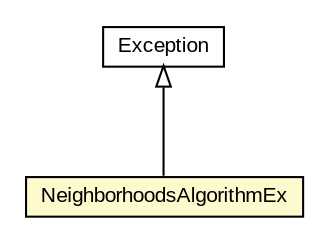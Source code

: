 #!/usr/local/bin/dot
#
# Class diagram 
# Generated by UMLGraph version R5_6-24-gf6e263 (http://www.umlgraph.org/)
#

digraph G {
	edge [fontname="arial",fontsize=10,labelfontname="arial",labelfontsize=10];
	node [fontname="arial",fontsize=10,shape=plaintext];
	nodesep=0.25;
	ranksep=0.5;
	// com.id.droneapi.exception.NeighborhoodsAlgorithmEx
	c2283 [label=<<table title="com.id.droneapi.exception.NeighborhoodsAlgorithmEx" border="0" cellborder="1" cellspacing="0" cellpadding="2" port="p" bgcolor="lemonChiffon" href="./NeighborhoodsAlgorithmEx.html">
		<tr><td><table border="0" cellspacing="0" cellpadding="1">
<tr><td align="center" balign="center"> NeighborhoodsAlgorithmEx </td></tr>
		</table></td></tr>
		</table>>, URL="./NeighborhoodsAlgorithmEx.html", fontname="arial", fontcolor="black", fontsize=10.0];
	//com.id.droneapi.exception.NeighborhoodsAlgorithmEx extends java.lang.Exception
	c2336:p -> c2283:p [dir=back,arrowtail=empty];
	// java.lang.Exception
	c2336 [label=<<table title="java.lang.Exception" border="0" cellborder="1" cellspacing="0" cellpadding="2" port="p" href="http://java.sun.com/j2se/1.4.2/docs/api/java/lang/Exception.html">
		<tr><td><table border="0" cellspacing="0" cellpadding="1">
<tr><td align="center" balign="center"> Exception </td></tr>
		</table></td></tr>
		</table>>, URL="http://java.sun.com/j2se/1.4.2/docs/api/java/lang/Exception.html", fontname="arial", fontcolor="black", fontsize=10.0];
}

